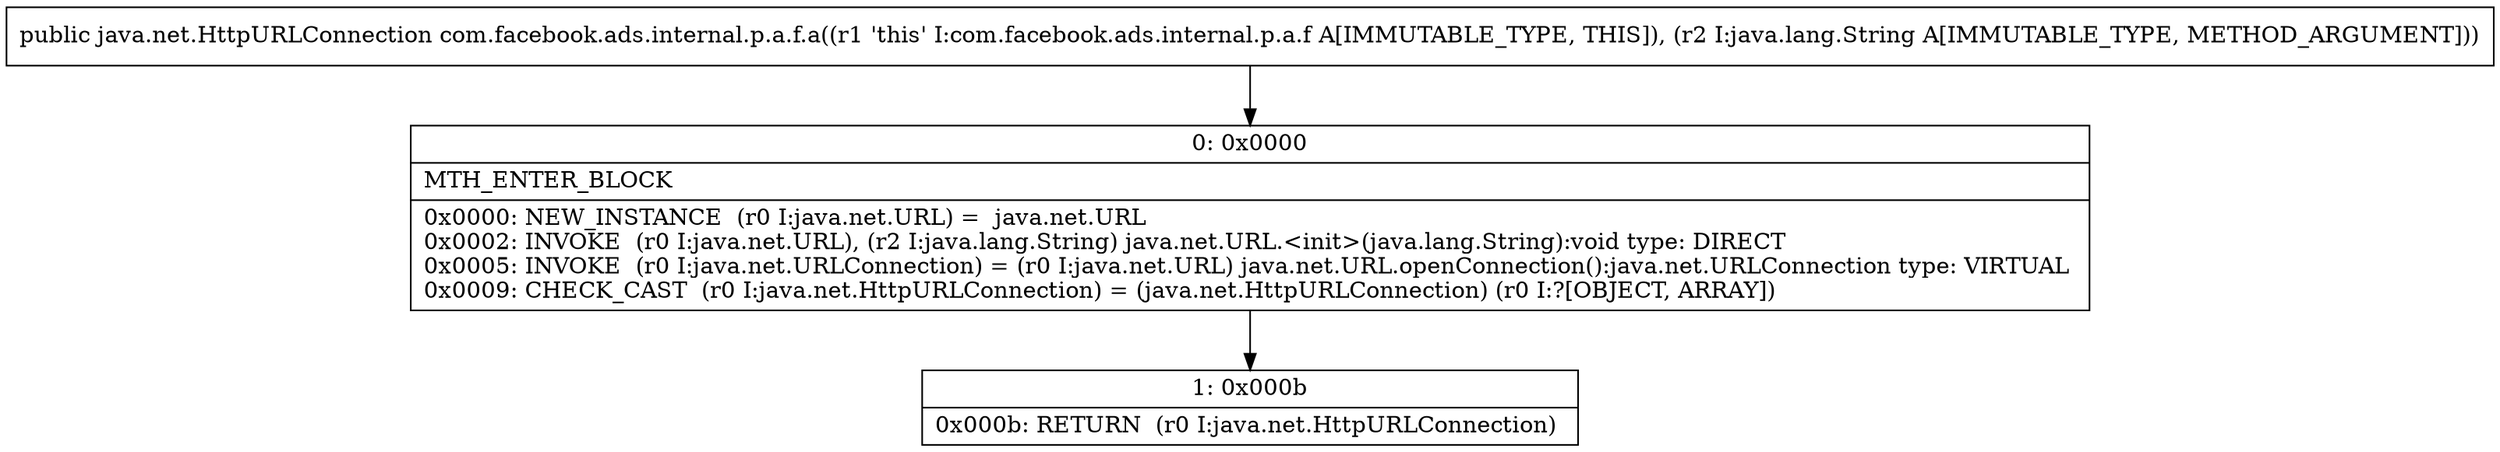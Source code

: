 digraph "CFG forcom.facebook.ads.internal.p.a.f.a(Ljava\/lang\/String;)Ljava\/net\/HttpURLConnection;" {
Node_0 [shape=record,label="{0\:\ 0x0000|MTH_ENTER_BLOCK\l|0x0000: NEW_INSTANCE  (r0 I:java.net.URL) =  java.net.URL \l0x0002: INVOKE  (r0 I:java.net.URL), (r2 I:java.lang.String) java.net.URL.\<init\>(java.lang.String):void type: DIRECT \l0x0005: INVOKE  (r0 I:java.net.URLConnection) = (r0 I:java.net.URL) java.net.URL.openConnection():java.net.URLConnection type: VIRTUAL \l0x0009: CHECK_CAST  (r0 I:java.net.HttpURLConnection) = (java.net.HttpURLConnection) (r0 I:?[OBJECT, ARRAY]) \l}"];
Node_1 [shape=record,label="{1\:\ 0x000b|0x000b: RETURN  (r0 I:java.net.HttpURLConnection) \l}"];
MethodNode[shape=record,label="{public java.net.HttpURLConnection com.facebook.ads.internal.p.a.f.a((r1 'this' I:com.facebook.ads.internal.p.a.f A[IMMUTABLE_TYPE, THIS]), (r2 I:java.lang.String A[IMMUTABLE_TYPE, METHOD_ARGUMENT])) }"];
MethodNode -> Node_0;
Node_0 -> Node_1;
}

